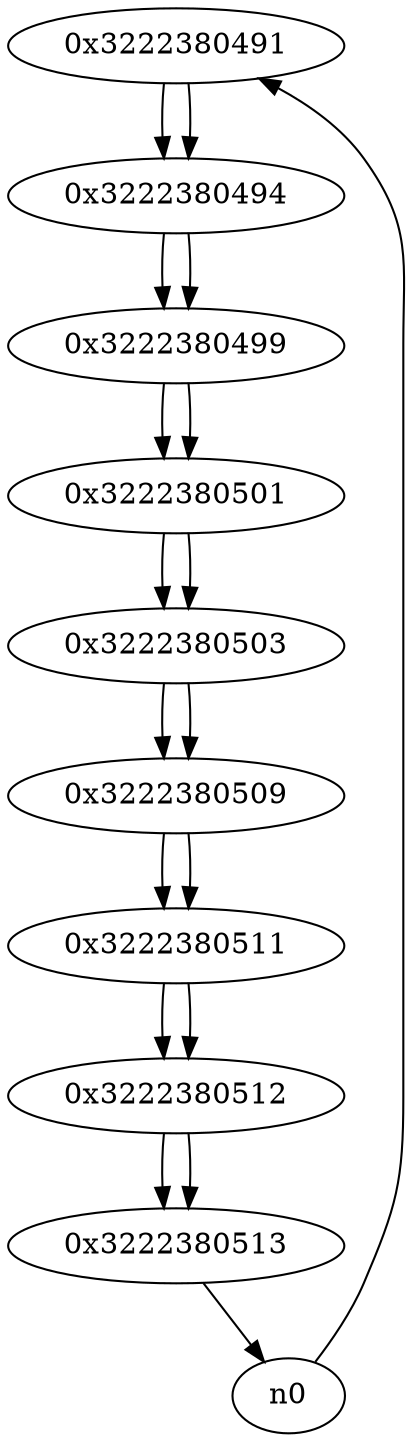 digraph G{
/* nodes */
  n1 [label="0x3222380491"]
  n2 [label="0x3222380494"]
  n3 [label="0x3222380499"]
  n4 [label="0x3222380501"]
  n5 [label="0x3222380503"]
  n6 [label="0x3222380509"]
  n7 [label="0x3222380511"]
  n8 [label="0x3222380512"]
  n9 [label="0x3222380513"]
/* edges */
n1 -> n2;
n0 -> n1;
n2 -> n3;
n1 -> n2;
n3 -> n4;
n2 -> n3;
n4 -> n5;
n3 -> n4;
n5 -> n6;
n4 -> n5;
n6 -> n7;
n5 -> n6;
n7 -> n8;
n6 -> n7;
n8 -> n9;
n7 -> n8;
n9 -> n0;
n8 -> n9;
}
